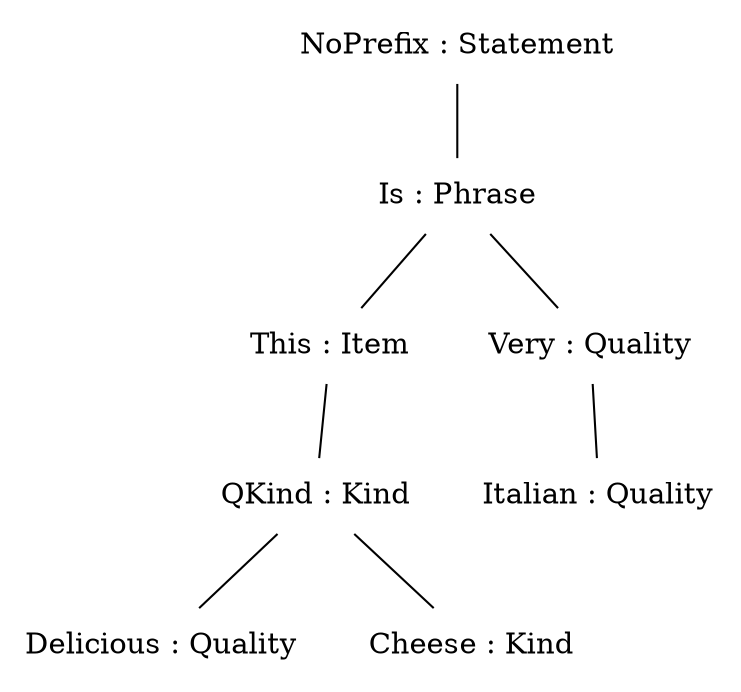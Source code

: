graph {
n0[label = "NoPrefix : Statement", style = "solid", shape = "plaintext"] ;
n0_0[label = "Is : Phrase", style = "solid", shape = "plaintext"] ;
n0 -- n0_0 [style = "solid"];
n0_0_0[label = "This : Item", style = "solid", shape = "plaintext"] ;
n0_0 -- n0_0_0 [style = "solid"];
n0_0_0_0[label = "QKind : Kind", style = "solid", shape = "plaintext"] ;
n0_0_0 -- n0_0_0_0 [style = "solid"];
n0_0_0_0_0[label = "Delicious : Quality", style = "solid", shape = "plaintext"] ;
n0_0_0_0 -- n0_0_0_0_0 [style = "solid"];
n1_0_0_0_0[label = "Cheese : Kind", style = "solid", shape = "plaintext"] ;
n0_0_0_0 -- n1_0_0_0_0 [style = "solid"];
n1_0_0[label = "Very : Quality", style = "solid", shape = "plaintext"] ;
n0_0 -- n1_0_0 [style = "solid"];
n0_1_0_0[label = "Italian : Quality", style = "solid", shape = "plaintext"] ;
n1_0_0 -- n0_1_0_0 [style = "solid"];
}